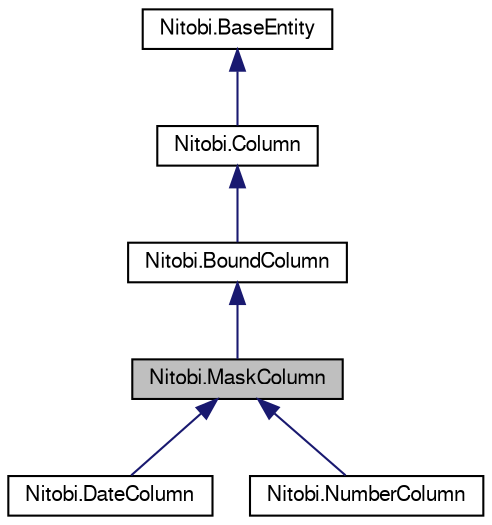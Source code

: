 digraph G
{
  bgcolor="transparent";
  edge [fontname="FreeSans",fontsize=10,labelfontname="FreeSans",labelfontsize=10];
  node [fontname="FreeSans",fontsize=10,shape=record];
  Node1 [label="Nitobi.MaskColumn",height=0.2,width=0.4,color="black", fillcolor="grey75", style="filled" fontcolor="black"];
  Node2 -> Node1 [dir=back,color="midnightblue",fontsize=10,style="solid",fontname="FreeSans"];
  Node2 [label="Nitobi.BoundColumn",height=0.2,width=0.4,color="black",URL="$class_nitobi_1_1_bound_column.html"];
  Node3 -> Node2 [dir=back,color="midnightblue",fontsize=10,style="solid",fontname="FreeSans"];
  Node3 [label="Nitobi.Column",height=0.2,width=0.4,color="black",URL="$class_nitobi_1_1_column.html"];
  Node4 -> Node3 [dir=back,color="midnightblue",fontsize=10,style="solid",fontname="FreeSans"];
  Node4 [label="Nitobi.BaseEntity",height=0.2,width=0.4,color="black",URL="$class_nitobi_1_1_base_entity.html"];
  Node1 -> Node5 [dir=back,color="midnightblue",fontsize=10,style="solid",fontname="FreeSans"];
  Node5 [label="Nitobi.DateColumn",height=0.2,width=0.4,color="black",URL="$class_nitobi_1_1_date_column.html"];
  Node1 -> Node6 [dir=back,color="midnightblue",fontsize=10,style="solid",fontname="FreeSans"];
  Node6 [label="Nitobi.NumberColumn",height=0.2,width=0.4,color="black",URL="$class_nitobi_1_1_number_column.html"];
}
